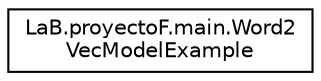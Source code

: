 digraph "Representación gráfica de la clase"
{
 // INTERACTIVE_SVG=YES
 // LATEX_PDF_SIZE
  edge [fontname="Helvetica",fontsize="10",labelfontname="Helvetica",labelfontsize="10"];
  node [fontname="Helvetica",fontsize="10",shape=record];
  rankdir="LR";
  Node0 [label="LaB.proyectoF.main.Word2\lVecModelExample",height=0.2,width=0.4,color="black", fillcolor="white", style="filled",URL="$class_la_b_1_1proyecto_f_1_1main_1_1_word2_vec_model_example.html",tooltip="clase que mediante deeplearning crea una modelo de similitud sintactica entre palabras"];
}
